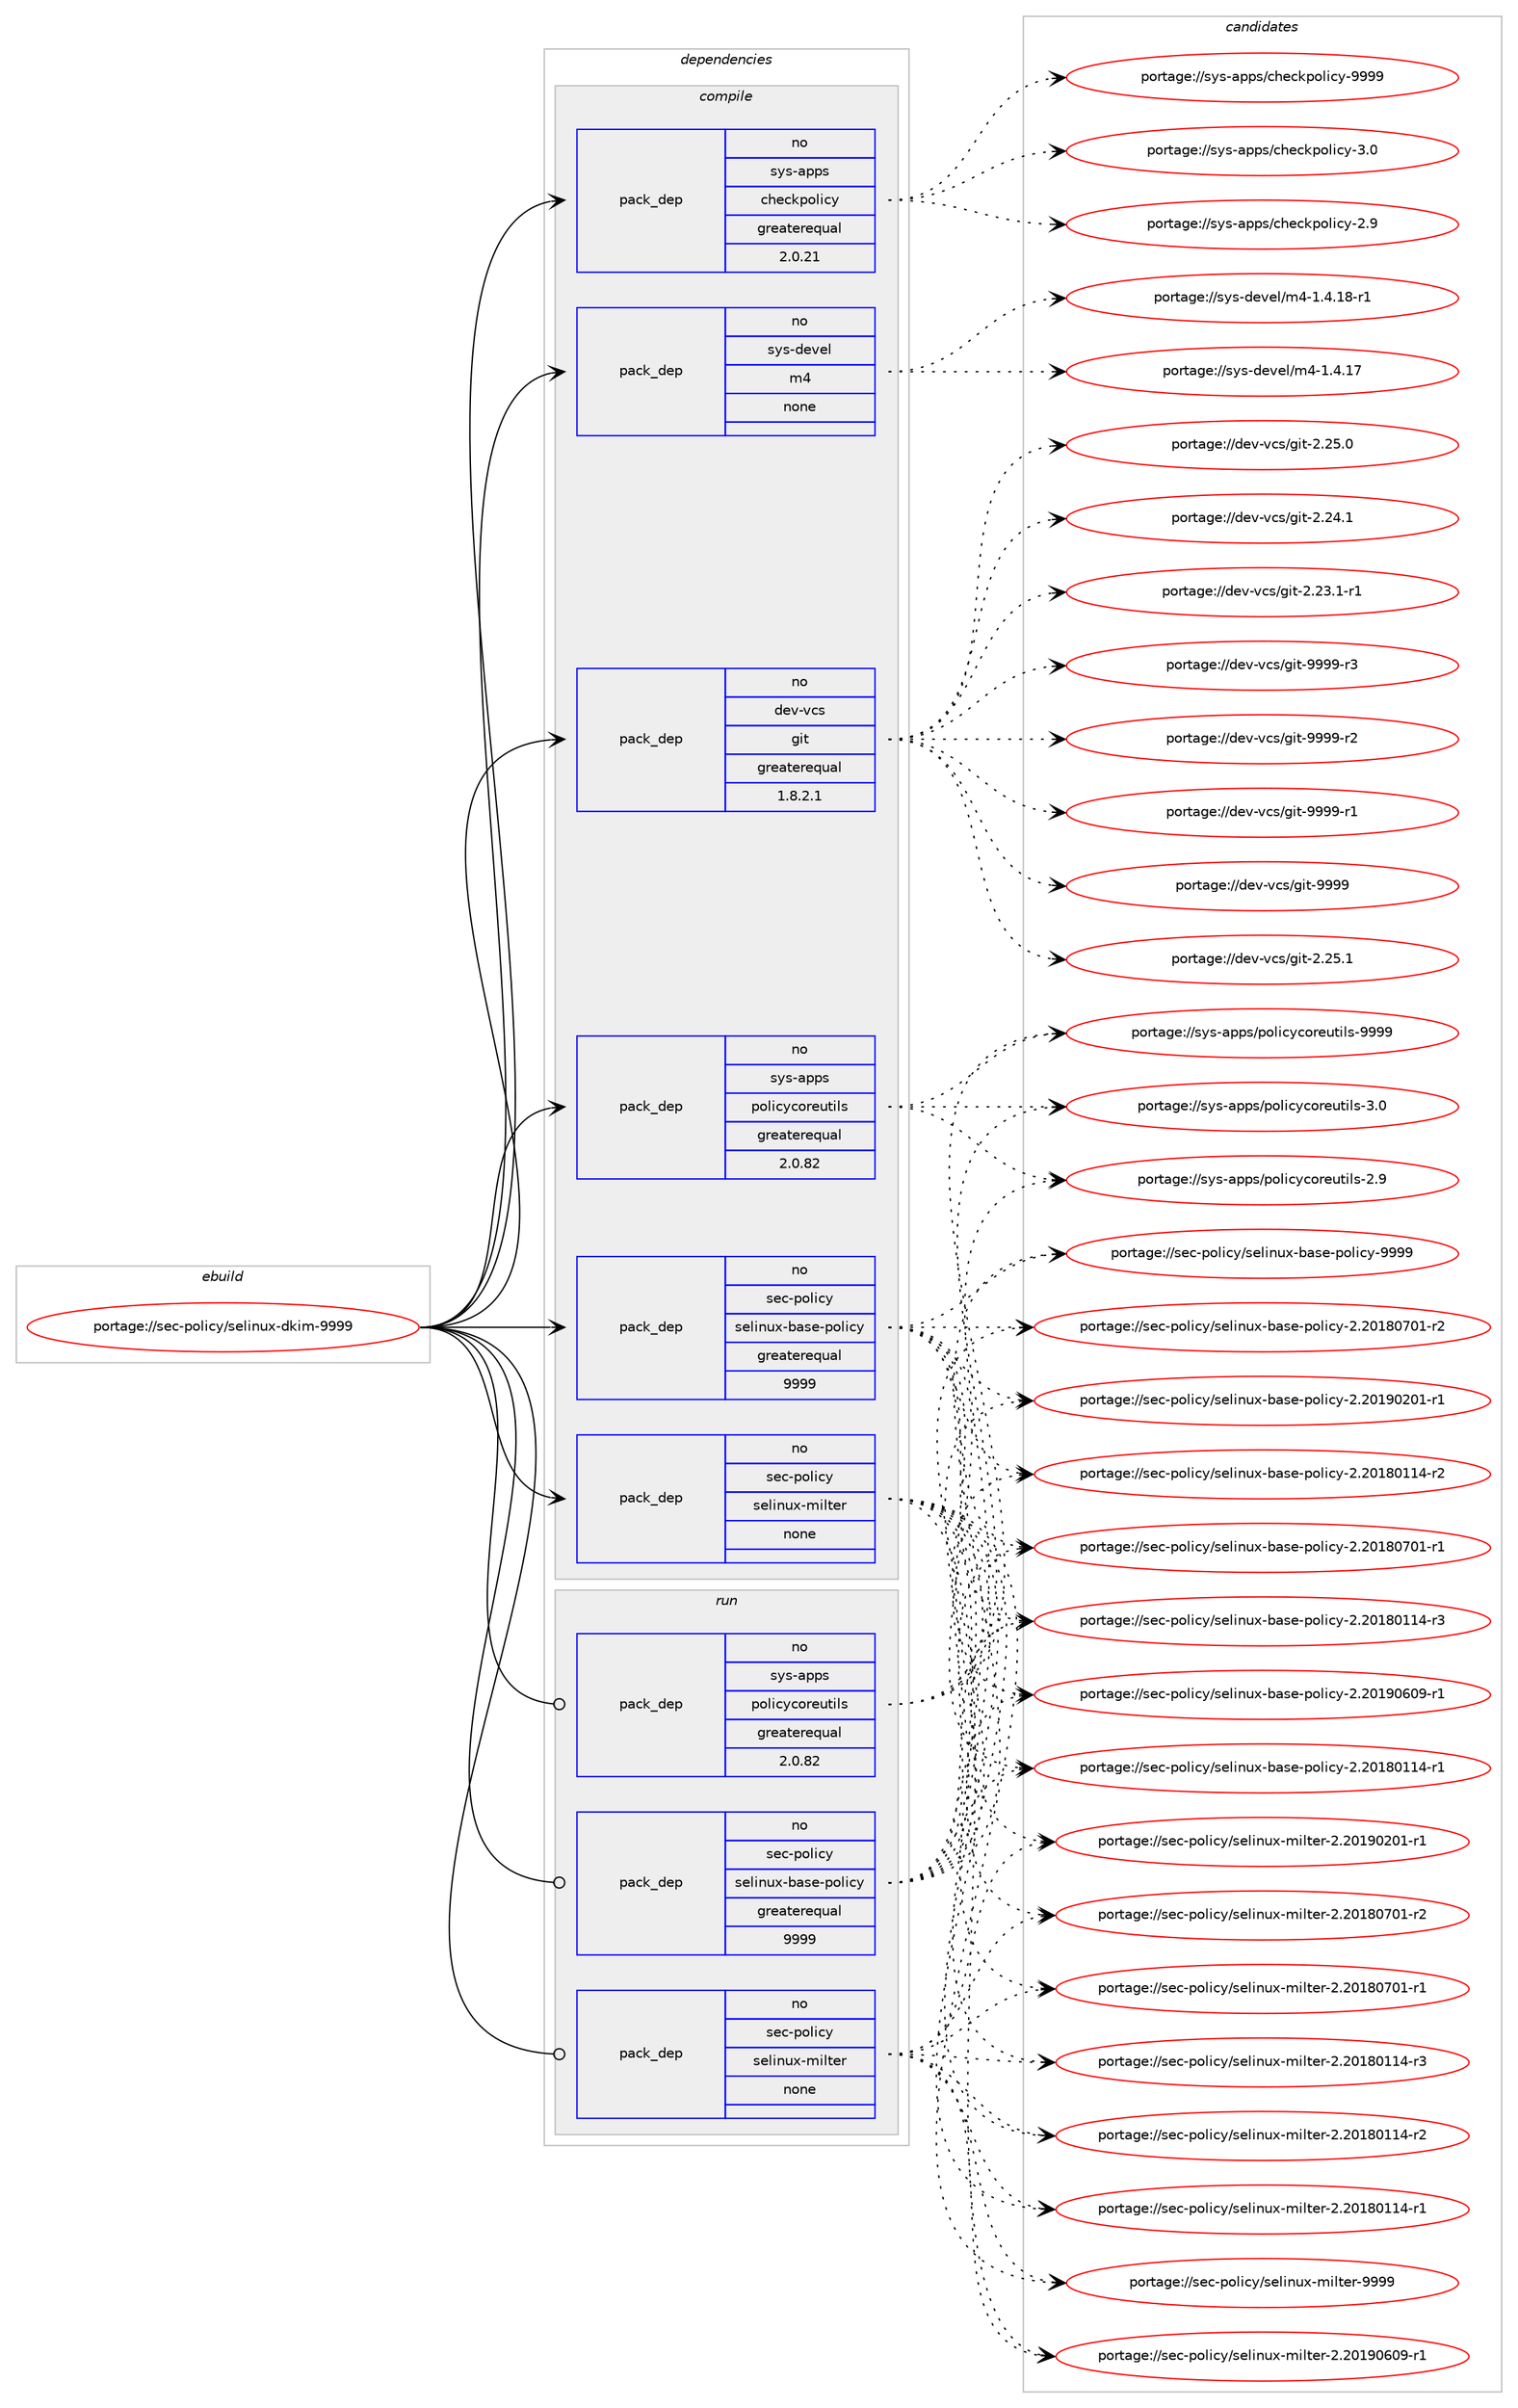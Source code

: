digraph prolog {

# *************
# Graph options
# *************

newrank=true;
concentrate=true;
compound=true;
graph [rankdir=LR,fontname=Helvetica,fontsize=10,ranksep=1.5];#, ranksep=2.5, nodesep=0.2];
edge  [arrowhead=vee];
node  [fontname=Helvetica,fontsize=10];

# **********
# The ebuild
# **********

subgraph cluster_leftcol {
color=gray;
rank=same;
label=<<i>ebuild</i>>;
id [label="portage://sec-policy/selinux-dkim-9999", color=red, width=4, href="../sec-policy/selinux-dkim-9999.svg"];
}

# ****************
# The dependencies
# ****************

subgraph cluster_midcol {
color=gray;
label=<<i>dependencies</i>>;
subgraph cluster_compile {
fillcolor="#eeeeee";
style=filled;
label=<<i>compile</i>>;
subgraph pack59638 {
dependency76121 [label=<<TABLE BORDER="0" CELLBORDER="1" CELLSPACING="0" CELLPADDING="4" WIDTH="220"><TR><TD ROWSPAN="6" CELLPADDING="30">pack_dep</TD></TR><TR><TD WIDTH="110">no</TD></TR><TR><TD>dev-vcs</TD></TR><TR><TD>git</TD></TR><TR><TD>greaterequal</TD></TR><TR><TD>1.8.2.1</TD></TR></TABLE>>, shape=none, color=blue];
}
id:e -> dependency76121:w [weight=20,style="solid",arrowhead="vee"];
subgraph pack59639 {
dependency76122 [label=<<TABLE BORDER="0" CELLBORDER="1" CELLSPACING="0" CELLPADDING="4" WIDTH="220"><TR><TD ROWSPAN="6" CELLPADDING="30">pack_dep</TD></TR><TR><TD WIDTH="110">no</TD></TR><TR><TD>sec-policy</TD></TR><TR><TD>selinux-base-policy</TD></TR><TR><TD>greaterequal</TD></TR><TR><TD>9999</TD></TR></TABLE>>, shape=none, color=blue];
}
id:e -> dependency76122:w [weight=20,style="solid",arrowhead="vee"];
subgraph pack59640 {
dependency76123 [label=<<TABLE BORDER="0" CELLBORDER="1" CELLSPACING="0" CELLPADDING="4" WIDTH="220"><TR><TD ROWSPAN="6" CELLPADDING="30">pack_dep</TD></TR><TR><TD WIDTH="110">no</TD></TR><TR><TD>sec-policy</TD></TR><TR><TD>selinux-milter</TD></TR><TR><TD>none</TD></TR><TR><TD></TD></TR></TABLE>>, shape=none, color=blue];
}
id:e -> dependency76123:w [weight=20,style="solid",arrowhead="vee"];
subgraph pack59641 {
dependency76124 [label=<<TABLE BORDER="0" CELLBORDER="1" CELLSPACING="0" CELLPADDING="4" WIDTH="220"><TR><TD ROWSPAN="6" CELLPADDING="30">pack_dep</TD></TR><TR><TD WIDTH="110">no</TD></TR><TR><TD>sys-apps</TD></TR><TR><TD>checkpolicy</TD></TR><TR><TD>greaterequal</TD></TR><TR><TD>2.0.21</TD></TR></TABLE>>, shape=none, color=blue];
}
id:e -> dependency76124:w [weight=20,style="solid",arrowhead="vee"];
subgraph pack59642 {
dependency76125 [label=<<TABLE BORDER="0" CELLBORDER="1" CELLSPACING="0" CELLPADDING="4" WIDTH="220"><TR><TD ROWSPAN="6" CELLPADDING="30">pack_dep</TD></TR><TR><TD WIDTH="110">no</TD></TR><TR><TD>sys-apps</TD></TR><TR><TD>policycoreutils</TD></TR><TR><TD>greaterequal</TD></TR><TR><TD>2.0.82</TD></TR></TABLE>>, shape=none, color=blue];
}
id:e -> dependency76125:w [weight=20,style="solid",arrowhead="vee"];
subgraph pack59643 {
dependency76126 [label=<<TABLE BORDER="0" CELLBORDER="1" CELLSPACING="0" CELLPADDING="4" WIDTH="220"><TR><TD ROWSPAN="6" CELLPADDING="30">pack_dep</TD></TR><TR><TD WIDTH="110">no</TD></TR><TR><TD>sys-devel</TD></TR><TR><TD>m4</TD></TR><TR><TD>none</TD></TR><TR><TD></TD></TR></TABLE>>, shape=none, color=blue];
}
id:e -> dependency76126:w [weight=20,style="solid",arrowhead="vee"];
}
subgraph cluster_compileandrun {
fillcolor="#eeeeee";
style=filled;
label=<<i>compile and run</i>>;
}
subgraph cluster_run {
fillcolor="#eeeeee";
style=filled;
label=<<i>run</i>>;
subgraph pack59644 {
dependency76127 [label=<<TABLE BORDER="0" CELLBORDER="1" CELLSPACING="0" CELLPADDING="4" WIDTH="220"><TR><TD ROWSPAN="6" CELLPADDING="30">pack_dep</TD></TR><TR><TD WIDTH="110">no</TD></TR><TR><TD>sec-policy</TD></TR><TR><TD>selinux-base-policy</TD></TR><TR><TD>greaterequal</TD></TR><TR><TD>9999</TD></TR></TABLE>>, shape=none, color=blue];
}
id:e -> dependency76127:w [weight=20,style="solid",arrowhead="odot"];
subgraph pack59645 {
dependency76128 [label=<<TABLE BORDER="0" CELLBORDER="1" CELLSPACING="0" CELLPADDING="4" WIDTH="220"><TR><TD ROWSPAN="6" CELLPADDING="30">pack_dep</TD></TR><TR><TD WIDTH="110">no</TD></TR><TR><TD>sec-policy</TD></TR><TR><TD>selinux-milter</TD></TR><TR><TD>none</TD></TR><TR><TD></TD></TR></TABLE>>, shape=none, color=blue];
}
id:e -> dependency76128:w [weight=20,style="solid",arrowhead="odot"];
subgraph pack59646 {
dependency76129 [label=<<TABLE BORDER="0" CELLBORDER="1" CELLSPACING="0" CELLPADDING="4" WIDTH="220"><TR><TD ROWSPAN="6" CELLPADDING="30">pack_dep</TD></TR><TR><TD WIDTH="110">no</TD></TR><TR><TD>sys-apps</TD></TR><TR><TD>policycoreutils</TD></TR><TR><TD>greaterequal</TD></TR><TR><TD>2.0.82</TD></TR></TABLE>>, shape=none, color=blue];
}
id:e -> dependency76129:w [weight=20,style="solid",arrowhead="odot"];
}
}

# **************
# The candidates
# **************

subgraph cluster_choices {
rank=same;
color=gray;
label=<<i>candidates</i>>;

subgraph choice59638 {
color=black;
nodesep=1;
choice10010111845118991154710310511645575757574511451 [label="portage://dev-vcs/git-9999-r3", color=red, width=4,href="../dev-vcs/git-9999-r3.svg"];
choice10010111845118991154710310511645575757574511450 [label="portage://dev-vcs/git-9999-r2", color=red, width=4,href="../dev-vcs/git-9999-r2.svg"];
choice10010111845118991154710310511645575757574511449 [label="portage://dev-vcs/git-9999-r1", color=red, width=4,href="../dev-vcs/git-9999-r1.svg"];
choice1001011184511899115471031051164557575757 [label="portage://dev-vcs/git-9999", color=red, width=4,href="../dev-vcs/git-9999.svg"];
choice10010111845118991154710310511645504650534649 [label="portage://dev-vcs/git-2.25.1", color=red, width=4,href="../dev-vcs/git-2.25.1.svg"];
choice10010111845118991154710310511645504650534648 [label="portage://dev-vcs/git-2.25.0", color=red, width=4,href="../dev-vcs/git-2.25.0.svg"];
choice10010111845118991154710310511645504650524649 [label="portage://dev-vcs/git-2.24.1", color=red, width=4,href="../dev-vcs/git-2.24.1.svg"];
choice100101118451189911547103105116455046505146494511449 [label="portage://dev-vcs/git-2.23.1-r1", color=red, width=4,href="../dev-vcs/git-2.23.1-r1.svg"];
dependency76121:e -> choice10010111845118991154710310511645575757574511451:w [style=dotted,weight="100"];
dependency76121:e -> choice10010111845118991154710310511645575757574511450:w [style=dotted,weight="100"];
dependency76121:e -> choice10010111845118991154710310511645575757574511449:w [style=dotted,weight="100"];
dependency76121:e -> choice1001011184511899115471031051164557575757:w [style=dotted,weight="100"];
dependency76121:e -> choice10010111845118991154710310511645504650534649:w [style=dotted,weight="100"];
dependency76121:e -> choice10010111845118991154710310511645504650534648:w [style=dotted,weight="100"];
dependency76121:e -> choice10010111845118991154710310511645504650524649:w [style=dotted,weight="100"];
dependency76121:e -> choice100101118451189911547103105116455046505146494511449:w [style=dotted,weight="100"];
}
subgraph choice59639 {
color=black;
nodesep=1;
choice1151019945112111108105991214711510110810511011712045989711510145112111108105991214557575757 [label="portage://sec-policy/selinux-base-policy-9999", color=red, width=4,href="../sec-policy/selinux-base-policy-9999.svg"];
choice11510199451121111081059912147115101108105110117120459897115101451121111081059912145504650484957485448574511449 [label="portage://sec-policy/selinux-base-policy-2.20190609-r1", color=red, width=4,href="../sec-policy/selinux-base-policy-2.20190609-r1.svg"];
choice11510199451121111081059912147115101108105110117120459897115101451121111081059912145504650484957485048494511449 [label="portage://sec-policy/selinux-base-policy-2.20190201-r1", color=red, width=4,href="../sec-policy/selinux-base-policy-2.20190201-r1.svg"];
choice11510199451121111081059912147115101108105110117120459897115101451121111081059912145504650484956485548494511450 [label="portage://sec-policy/selinux-base-policy-2.20180701-r2", color=red, width=4,href="../sec-policy/selinux-base-policy-2.20180701-r2.svg"];
choice11510199451121111081059912147115101108105110117120459897115101451121111081059912145504650484956485548494511449 [label="portage://sec-policy/selinux-base-policy-2.20180701-r1", color=red, width=4,href="../sec-policy/selinux-base-policy-2.20180701-r1.svg"];
choice11510199451121111081059912147115101108105110117120459897115101451121111081059912145504650484956484949524511451 [label="portage://sec-policy/selinux-base-policy-2.20180114-r3", color=red, width=4,href="../sec-policy/selinux-base-policy-2.20180114-r3.svg"];
choice11510199451121111081059912147115101108105110117120459897115101451121111081059912145504650484956484949524511450 [label="portage://sec-policy/selinux-base-policy-2.20180114-r2", color=red, width=4,href="../sec-policy/selinux-base-policy-2.20180114-r2.svg"];
choice11510199451121111081059912147115101108105110117120459897115101451121111081059912145504650484956484949524511449 [label="portage://sec-policy/selinux-base-policy-2.20180114-r1", color=red, width=4,href="../sec-policy/selinux-base-policy-2.20180114-r1.svg"];
dependency76122:e -> choice1151019945112111108105991214711510110810511011712045989711510145112111108105991214557575757:w [style=dotted,weight="100"];
dependency76122:e -> choice11510199451121111081059912147115101108105110117120459897115101451121111081059912145504650484957485448574511449:w [style=dotted,weight="100"];
dependency76122:e -> choice11510199451121111081059912147115101108105110117120459897115101451121111081059912145504650484957485048494511449:w [style=dotted,weight="100"];
dependency76122:e -> choice11510199451121111081059912147115101108105110117120459897115101451121111081059912145504650484956485548494511450:w [style=dotted,weight="100"];
dependency76122:e -> choice11510199451121111081059912147115101108105110117120459897115101451121111081059912145504650484956485548494511449:w [style=dotted,weight="100"];
dependency76122:e -> choice11510199451121111081059912147115101108105110117120459897115101451121111081059912145504650484956484949524511451:w [style=dotted,weight="100"];
dependency76122:e -> choice11510199451121111081059912147115101108105110117120459897115101451121111081059912145504650484956484949524511450:w [style=dotted,weight="100"];
dependency76122:e -> choice11510199451121111081059912147115101108105110117120459897115101451121111081059912145504650484956484949524511449:w [style=dotted,weight="100"];
}
subgraph choice59640 {
color=black;
nodesep=1;
choice11510199451121111081059912147115101108105110117120451091051081161011144557575757 [label="portage://sec-policy/selinux-milter-9999", color=red, width=4,href="../sec-policy/selinux-milter-9999.svg"];
choice115101994511211110810599121471151011081051101171204510910510811610111445504650484957485448574511449 [label="portage://sec-policy/selinux-milter-2.20190609-r1", color=red, width=4,href="../sec-policy/selinux-milter-2.20190609-r1.svg"];
choice115101994511211110810599121471151011081051101171204510910510811610111445504650484957485048494511449 [label="portage://sec-policy/selinux-milter-2.20190201-r1", color=red, width=4,href="../sec-policy/selinux-milter-2.20190201-r1.svg"];
choice115101994511211110810599121471151011081051101171204510910510811610111445504650484956485548494511450 [label="portage://sec-policy/selinux-milter-2.20180701-r2", color=red, width=4,href="../sec-policy/selinux-milter-2.20180701-r2.svg"];
choice115101994511211110810599121471151011081051101171204510910510811610111445504650484956485548494511449 [label="portage://sec-policy/selinux-milter-2.20180701-r1", color=red, width=4,href="../sec-policy/selinux-milter-2.20180701-r1.svg"];
choice115101994511211110810599121471151011081051101171204510910510811610111445504650484956484949524511451 [label="portage://sec-policy/selinux-milter-2.20180114-r3", color=red, width=4,href="../sec-policy/selinux-milter-2.20180114-r3.svg"];
choice115101994511211110810599121471151011081051101171204510910510811610111445504650484956484949524511450 [label="portage://sec-policy/selinux-milter-2.20180114-r2", color=red, width=4,href="../sec-policy/selinux-milter-2.20180114-r2.svg"];
choice115101994511211110810599121471151011081051101171204510910510811610111445504650484956484949524511449 [label="portage://sec-policy/selinux-milter-2.20180114-r1", color=red, width=4,href="../sec-policy/selinux-milter-2.20180114-r1.svg"];
dependency76123:e -> choice11510199451121111081059912147115101108105110117120451091051081161011144557575757:w [style=dotted,weight="100"];
dependency76123:e -> choice115101994511211110810599121471151011081051101171204510910510811610111445504650484957485448574511449:w [style=dotted,weight="100"];
dependency76123:e -> choice115101994511211110810599121471151011081051101171204510910510811610111445504650484957485048494511449:w [style=dotted,weight="100"];
dependency76123:e -> choice115101994511211110810599121471151011081051101171204510910510811610111445504650484956485548494511450:w [style=dotted,weight="100"];
dependency76123:e -> choice115101994511211110810599121471151011081051101171204510910510811610111445504650484956485548494511449:w [style=dotted,weight="100"];
dependency76123:e -> choice115101994511211110810599121471151011081051101171204510910510811610111445504650484956484949524511451:w [style=dotted,weight="100"];
dependency76123:e -> choice115101994511211110810599121471151011081051101171204510910510811610111445504650484956484949524511450:w [style=dotted,weight="100"];
dependency76123:e -> choice115101994511211110810599121471151011081051101171204510910510811610111445504650484956484949524511449:w [style=dotted,weight="100"];
}
subgraph choice59641 {
color=black;
nodesep=1;
choice1151211154597112112115479910410199107112111108105991214557575757 [label="portage://sys-apps/checkpolicy-9999", color=red, width=4,href="../sys-apps/checkpolicy-9999.svg"];
choice11512111545971121121154799104101991071121111081059912145514648 [label="portage://sys-apps/checkpolicy-3.0", color=red, width=4,href="../sys-apps/checkpolicy-3.0.svg"];
choice11512111545971121121154799104101991071121111081059912145504657 [label="portage://sys-apps/checkpolicy-2.9", color=red, width=4,href="../sys-apps/checkpolicy-2.9.svg"];
dependency76124:e -> choice1151211154597112112115479910410199107112111108105991214557575757:w [style=dotted,weight="100"];
dependency76124:e -> choice11512111545971121121154799104101991071121111081059912145514648:w [style=dotted,weight="100"];
dependency76124:e -> choice11512111545971121121154799104101991071121111081059912145504657:w [style=dotted,weight="100"];
}
subgraph choice59642 {
color=black;
nodesep=1;
choice11512111545971121121154711211110810599121991111141011171161051081154557575757 [label="portage://sys-apps/policycoreutils-9999", color=red, width=4,href="../sys-apps/policycoreutils-9999.svg"];
choice115121115459711211211547112111108105991219911111410111711610510811545514648 [label="portage://sys-apps/policycoreutils-3.0", color=red, width=4,href="../sys-apps/policycoreutils-3.0.svg"];
choice115121115459711211211547112111108105991219911111410111711610510811545504657 [label="portage://sys-apps/policycoreutils-2.9", color=red, width=4,href="../sys-apps/policycoreutils-2.9.svg"];
dependency76125:e -> choice11512111545971121121154711211110810599121991111141011171161051081154557575757:w [style=dotted,weight="100"];
dependency76125:e -> choice115121115459711211211547112111108105991219911111410111711610510811545514648:w [style=dotted,weight="100"];
dependency76125:e -> choice115121115459711211211547112111108105991219911111410111711610510811545504657:w [style=dotted,weight="100"];
}
subgraph choice59643 {
color=black;
nodesep=1;
choice115121115451001011181011084710952454946524649564511449 [label="portage://sys-devel/m4-1.4.18-r1", color=red, width=4,href="../sys-devel/m4-1.4.18-r1.svg"];
choice11512111545100101118101108471095245494652464955 [label="portage://sys-devel/m4-1.4.17", color=red, width=4,href="../sys-devel/m4-1.4.17.svg"];
dependency76126:e -> choice115121115451001011181011084710952454946524649564511449:w [style=dotted,weight="100"];
dependency76126:e -> choice11512111545100101118101108471095245494652464955:w [style=dotted,weight="100"];
}
subgraph choice59644 {
color=black;
nodesep=1;
choice1151019945112111108105991214711510110810511011712045989711510145112111108105991214557575757 [label="portage://sec-policy/selinux-base-policy-9999", color=red, width=4,href="../sec-policy/selinux-base-policy-9999.svg"];
choice11510199451121111081059912147115101108105110117120459897115101451121111081059912145504650484957485448574511449 [label="portage://sec-policy/selinux-base-policy-2.20190609-r1", color=red, width=4,href="../sec-policy/selinux-base-policy-2.20190609-r1.svg"];
choice11510199451121111081059912147115101108105110117120459897115101451121111081059912145504650484957485048494511449 [label="portage://sec-policy/selinux-base-policy-2.20190201-r1", color=red, width=4,href="../sec-policy/selinux-base-policy-2.20190201-r1.svg"];
choice11510199451121111081059912147115101108105110117120459897115101451121111081059912145504650484956485548494511450 [label="portage://sec-policy/selinux-base-policy-2.20180701-r2", color=red, width=4,href="../sec-policy/selinux-base-policy-2.20180701-r2.svg"];
choice11510199451121111081059912147115101108105110117120459897115101451121111081059912145504650484956485548494511449 [label="portage://sec-policy/selinux-base-policy-2.20180701-r1", color=red, width=4,href="../sec-policy/selinux-base-policy-2.20180701-r1.svg"];
choice11510199451121111081059912147115101108105110117120459897115101451121111081059912145504650484956484949524511451 [label="portage://sec-policy/selinux-base-policy-2.20180114-r3", color=red, width=4,href="../sec-policy/selinux-base-policy-2.20180114-r3.svg"];
choice11510199451121111081059912147115101108105110117120459897115101451121111081059912145504650484956484949524511450 [label="portage://sec-policy/selinux-base-policy-2.20180114-r2", color=red, width=4,href="../sec-policy/selinux-base-policy-2.20180114-r2.svg"];
choice11510199451121111081059912147115101108105110117120459897115101451121111081059912145504650484956484949524511449 [label="portage://sec-policy/selinux-base-policy-2.20180114-r1", color=red, width=4,href="../sec-policy/selinux-base-policy-2.20180114-r1.svg"];
dependency76127:e -> choice1151019945112111108105991214711510110810511011712045989711510145112111108105991214557575757:w [style=dotted,weight="100"];
dependency76127:e -> choice11510199451121111081059912147115101108105110117120459897115101451121111081059912145504650484957485448574511449:w [style=dotted,weight="100"];
dependency76127:e -> choice11510199451121111081059912147115101108105110117120459897115101451121111081059912145504650484957485048494511449:w [style=dotted,weight="100"];
dependency76127:e -> choice11510199451121111081059912147115101108105110117120459897115101451121111081059912145504650484956485548494511450:w [style=dotted,weight="100"];
dependency76127:e -> choice11510199451121111081059912147115101108105110117120459897115101451121111081059912145504650484956485548494511449:w [style=dotted,weight="100"];
dependency76127:e -> choice11510199451121111081059912147115101108105110117120459897115101451121111081059912145504650484956484949524511451:w [style=dotted,weight="100"];
dependency76127:e -> choice11510199451121111081059912147115101108105110117120459897115101451121111081059912145504650484956484949524511450:w [style=dotted,weight="100"];
dependency76127:e -> choice11510199451121111081059912147115101108105110117120459897115101451121111081059912145504650484956484949524511449:w [style=dotted,weight="100"];
}
subgraph choice59645 {
color=black;
nodesep=1;
choice11510199451121111081059912147115101108105110117120451091051081161011144557575757 [label="portage://sec-policy/selinux-milter-9999", color=red, width=4,href="../sec-policy/selinux-milter-9999.svg"];
choice115101994511211110810599121471151011081051101171204510910510811610111445504650484957485448574511449 [label="portage://sec-policy/selinux-milter-2.20190609-r1", color=red, width=4,href="../sec-policy/selinux-milter-2.20190609-r1.svg"];
choice115101994511211110810599121471151011081051101171204510910510811610111445504650484957485048494511449 [label="portage://sec-policy/selinux-milter-2.20190201-r1", color=red, width=4,href="../sec-policy/selinux-milter-2.20190201-r1.svg"];
choice115101994511211110810599121471151011081051101171204510910510811610111445504650484956485548494511450 [label="portage://sec-policy/selinux-milter-2.20180701-r2", color=red, width=4,href="../sec-policy/selinux-milter-2.20180701-r2.svg"];
choice115101994511211110810599121471151011081051101171204510910510811610111445504650484956485548494511449 [label="portage://sec-policy/selinux-milter-2.20180701-r1", color=red, width=4,href="../sec-policy/selinux-milter-2.20180701-r1.svg"];
choice115101994511211110810599121471151011081051101171204510910510811610111445504650484956484949524511451 [label="portage://sec-policy/selinux-milter-2.20180114-r3", color=red, width=4,href="../sec-policy/selinux-milter-2.20180114-r3.svg"];
choice115101994511211110810599121471151011081051101171204510910510811610111445504650484956484949524511450 [label="portage://sec-policy/selinux-milter-2.20180114-r2", color=red, width=4,href="../sec-policy/selinux-milter-2.20180114-r2.svg"];
choice115101994511211110810599121471151011081051101171204510910510811610111445504650484956484949524511449 [label="portage://sec-policy/selinux-milter-2.20180114-r1", color=red, width=4,href="../sec-policy/selinux-milter-2.20180114-r1.svg"];
dependency76128:e -> choice11510199451121111081059912147115101108105110117120451091051081161011144557575757:w [style=dotted,weight="100"];
dependency76128:e -> choice115101994511211110810599121471151011081051101171204510910510811610111445504650484957485448574511449:w [style=dotted,weight="100"];
dependency76128:e -> choice115101994511211110810599121471151011081051101171204510910510811610111445504650484957485048494511449:w [style=dotted,weight="100"];
dependency76128:e -> choice115101994511211110810599121471151011081051101171204510910510811610111445504650484956485548494511450:w [style=dotted,weight="100"];
dependency76128:e -> choice115101994511211110810599121471151011081051101171204510910510811610111445504650484956485548494511449:w [style=dotted,weight="100"];
dependency76128:e -> choice115101994511211110810599121471151011081051101171204510910510811610111445504650484956484949524511451:w [style=dotted,weight="100"];
dependency76128:e -> choice115101994511211110810599121471151011081051101171204510910510811610111445504650484956484949524511450:w [style=dotted,weight="100"];
dependency76128:e -> choice115101994511211110810599121471151011081051101171204510910510811610111445504650484956484949524511449:w [style=dotted,weight="100"];
}
subgraph choice59646 {
color=black;
nodesep=1;
choice11512111545971121121154711211110810599121991111141011171161051081154557575757 [label="portage://sys-apps/policycoreutils-9999", color=red, width=4,href="../sys-apps/policycoreutils-9999.svg"];
choice115121115459711211211547112111108105991219911111410111711610510811545514648 [label="portage://sys-apps/policycoreutils-3.0", color=red, width=4,href="../sys-apps/policycoreutils-3.0.svg"];
choice115121115459711211211547112111108105991219911111410111711610510811545504657 [label="portage://sys-apps/policycoreutils-2.9", color=red, width=4,href="../sys-apps/policycoreutils-2.9.svg"];
dependency76129:e -> choice11512111545971121121154711211110810599121991111141011171161051081154557575757:w [style=dotted,weight="100"];
dependency76129:e -> choice115121115459711211211547112111108105991219911111410111711610510811545514648:w [style=dotted,weight="100"];
dependency76129:e -> choice115121115459711211211547112111108105991219911111410111711610510811545504657:w [style=dotted,weight="100"];
}
}

}
